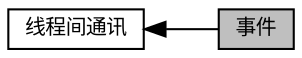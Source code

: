 digraph "事件"
{
  edge [fontname="FreeSans.ttf",fontsize="10",labelfontname="FreeSans.ttf",labelfontsize="10"];
  node [fontname="FreeSans.ttf",fontsize="10",shape=record];
  rankdir=LR;
  Node0 [label="事件",height=0.2,width=0.4,color="black", fillcolor="grey75", style="filled", fontcolor="black"];
  Node1 [label="线程间通讯",height=0.2,width=0.4,color="black", fillcolor="white", style="filled",URL="$group___i_p_c.html",tooltip="线程间通讯 "];
  Node1->Node0 [shape=plaintext, dir="back", style="solid"];
}
